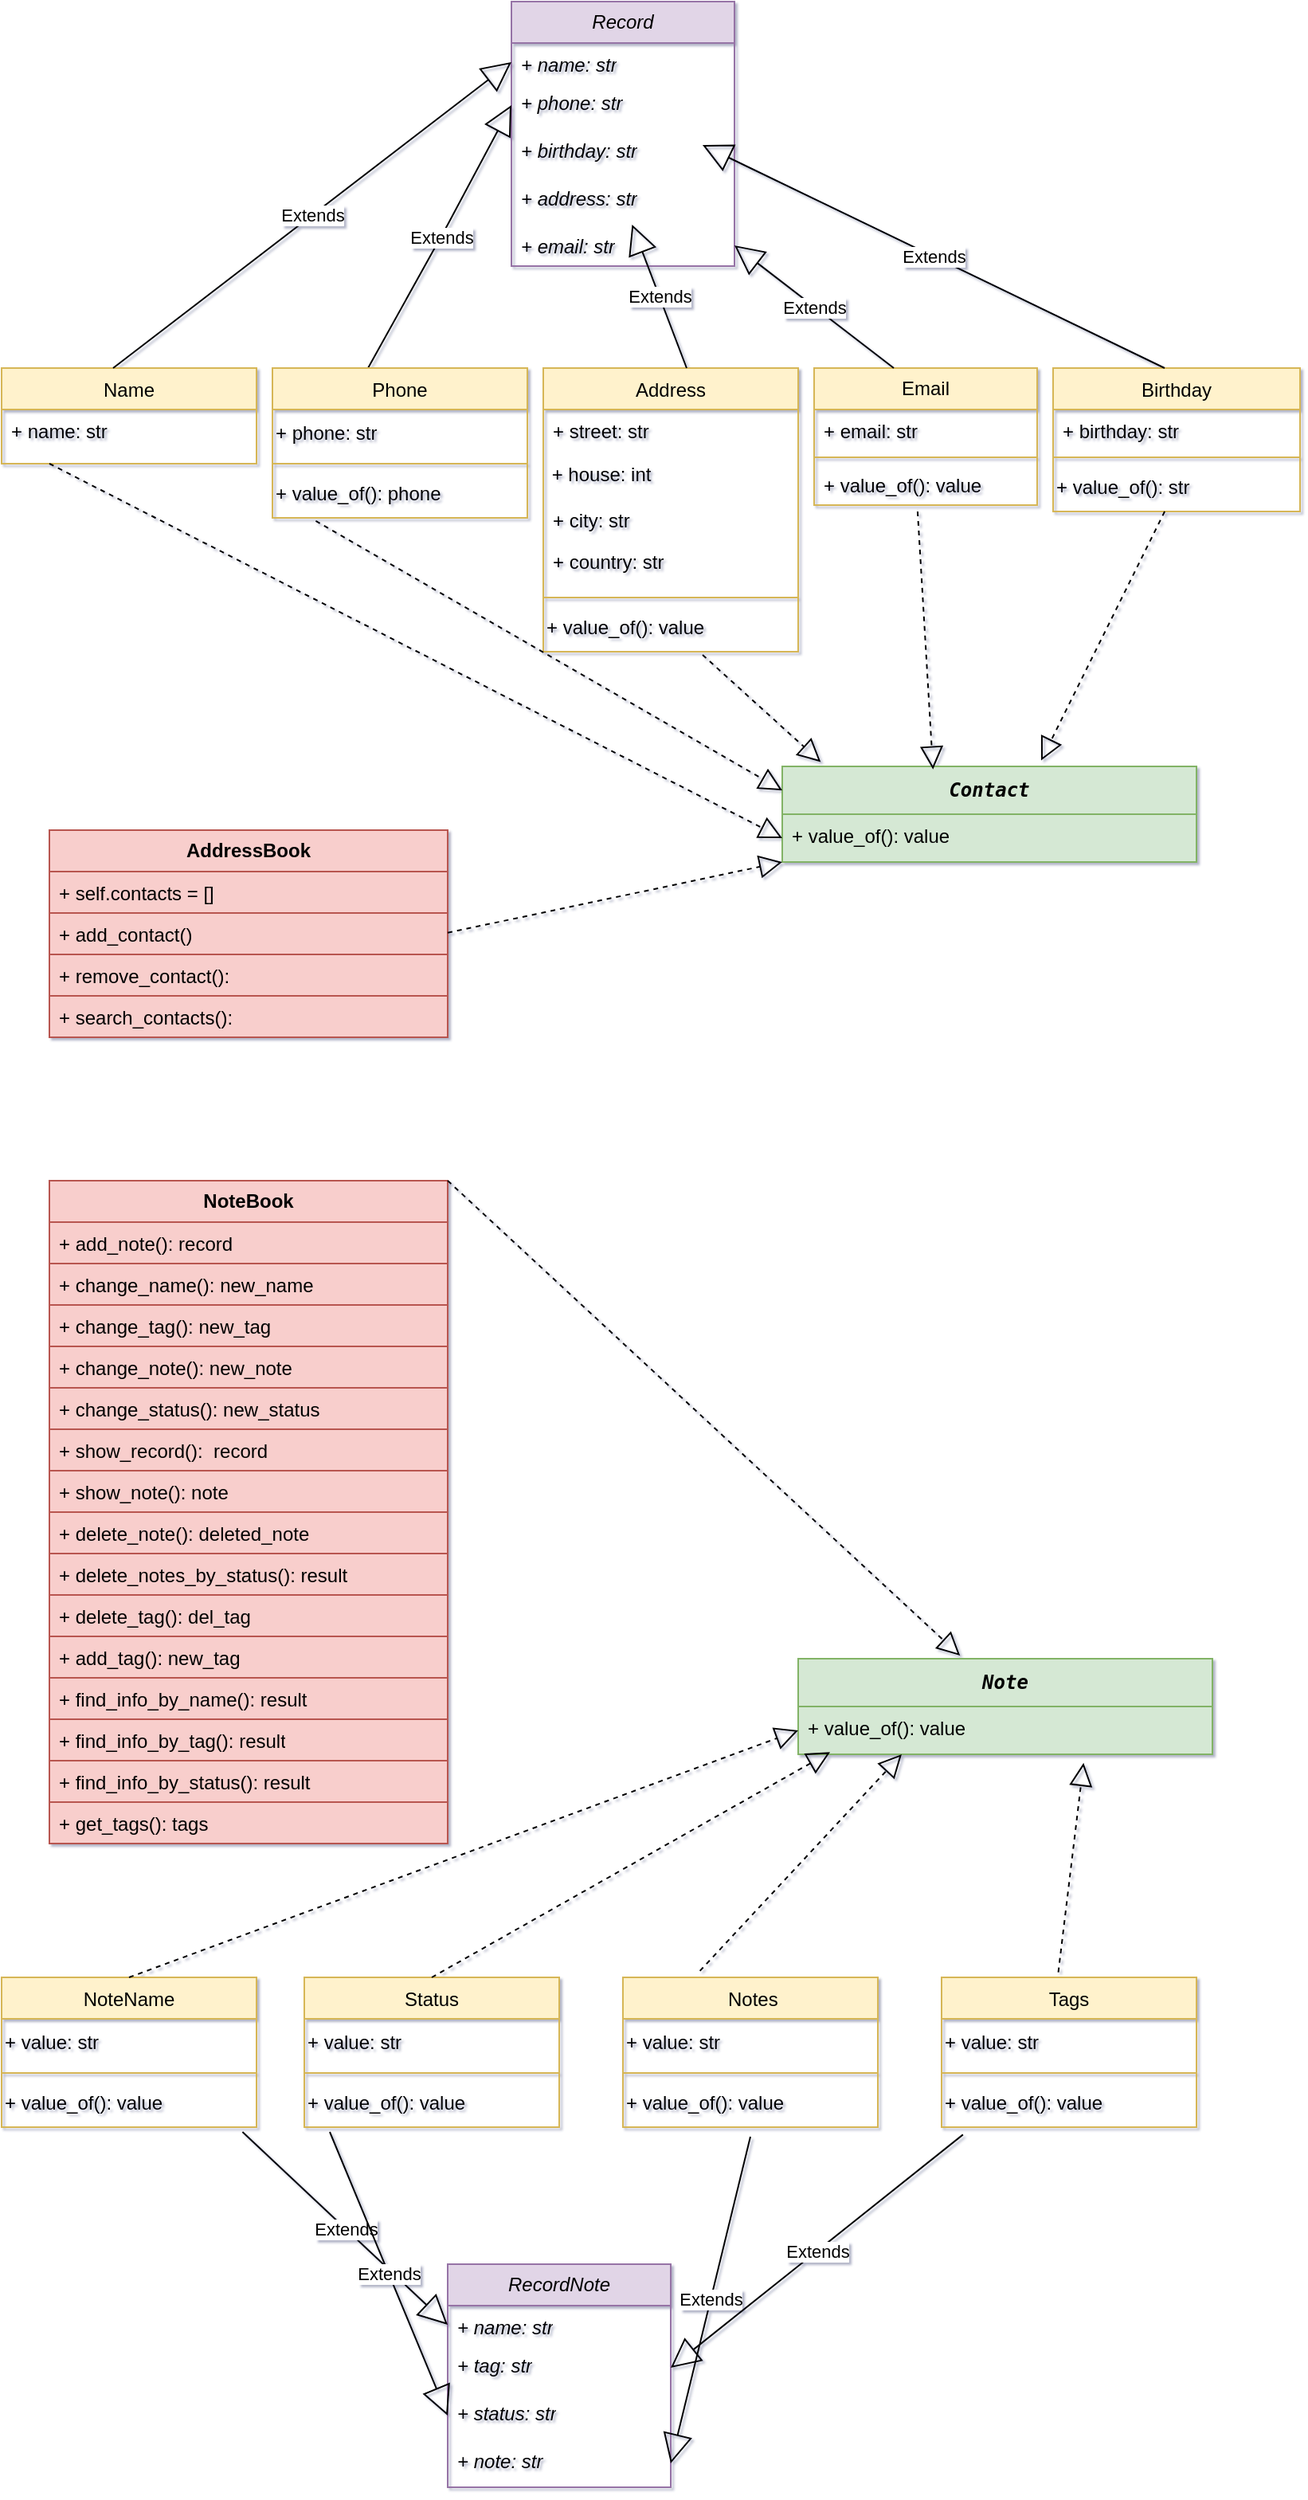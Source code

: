 <mxfile version="22.1.18" type="github">
  <diagram id="C5RBs43oDa-KdzZeNtuy" name="Page-1">
    <mxGraphModel dx="1239" dy="2991" grid="0" gridSize="10" guides="1" tooltips="1" connect="1" arrows="1" fold="1" page="1" pageScale="1" pageWidth="827" pageHeight="1169" background="none" math="0" shadow="1">
      <root>
        <mxCell id="WIyWlLk6GJQsqaUBKTNV-0" />
        <mxCell id="WIyWlLk6GJQsqaUBKTNV-1" parent="WIyWlLk6GJQsqaUBKTNV-0" />
        <mxCell id="zkfFHV4jXpPFQw0GAbJ--0" value="Birthday" style="swimlane;fontStyle=0;align=center;verticalAlign=top;childLayout=stackLayout;horizontal=1;startSize=26;horizontalStack=0;resizeParent=1;resizeLast=0;collapsible=1;marginBottom=0;rounded=0;shadow=0;strokeWidth=1;fillColor=#fff2cc;strokeColor=#d6b656;" parent="WIyWlLk6GJQsqaUBKTNV-1" vertex="1">
          <mxGeometry x="670" y="-2090" width="155" height="90" as="geometry">
            <mxRectangle x="220" y="120" width="160" height="26" as="alternateBounds" />
          </mxGeometry>
        </mxCell>
        <mxCell id="zkfFHV4jXpPFQw0GAbJ--3" value="+ birthday: str" style="text;align=left;verticalAlign=top;spacingLeft=4;spacingRight=4;overflow=hidden;rotatable=0;points=[[0,0.5],[1,0.5]];portConstraint=eastwest;rounded=0;shadow=0;html=0;" parent="zkfFHV4jXpPFQw0GAbJ--0" vertex="1">
          <mxGeometry y="26" width="155" height="26" as="geometry" />
        </mxCell>
        <mxCell id="CpmtWuIciHMuLDpIs6bE-30" value="" style="line;strokeWidth=1;fillColor=none;align=left;verticalAlign=middle;spacingTop=-1;spacingLeft=3;spacingRight=3;rotatable=0;labelPosition=right;points=[];portConstraint=eastwest;strokeColor=inherit;" vertex="1" parent="zkfFHV4jXpPFQw0GAbJ--0">
          <mxGeometry y="52" width="155" height="8" as="geometry" />
        </mxCell>
        <mxCell id="CpmtWuIciHMuLDpIs6bE-13" value="+ value_of(): str" style="text;html=1;align=left;verticalAlign=middle;resizable=0;points=[];autosize=1;strokeColor=none;fillColor=none;" vertex="1" parent="zkfFHV4jXpPFQw0GAbJ--0">
          <mxGeometry y="60" width="155" height="30" as="geometry" />
        </mxCell>
        <mxCell id="zkfFHV4jXpPFQw0GAbJ--13" value="Name" style="swimlane;fontStyle=0;align=center;verticalAlign=top;childLayout=stackLayout;horizontal=1;startSize=26;horizontalStack=0;resizeParent=1;resizeLast=0;collapsible=1;marginBottom=0;rounded=0;shadow=0;strokeWidth=1;fillColor=#fff2cc;strokeColor=#d6b656;" parent="WIyWlLk6GJQsqaUBKTNV-1" vertex="1">
          <mxGeometry x="10" y="-2090" width="160" height="60" as="geometry">
            <mxRectangle x="340" y="380" width="170" height="26" as="alternateBounds" />
          </mxGeometry>
        </mxCell>
        <mxCell id="zkfFHV4jXpPFQw0GAbJ--14" value="+ name: str" style="text;align=left;verticalAlign=top;spacingLeft=4;spacingRight=4;overflow=hidden;rotatable=0;points=[[0,0.5],[1,0.5]];portConstraint=eastwest;" parent="zkfFHV4jXpPFQw0GAbJ--13" vertex="1">
          <mxGeometry y="26" width="160" height="26" as="geometry" />
        </mxCell>
        <mxCell id="zkfFHV4jXpPFQw0GAbJ--17" value="Address" style="swimlane;fontStyle=0;align=center;verticalAlign=top;childLayout=stackLayout;horizontal=1;startSize=26;horizontalStack=0;resizeParent=1;resizeLast=0;collapsible=1;marginBottom=0;rounded=0;shadow=0;strokeWidth=1;fillColor=#fff2cc;strokeColor=#d6b656;" parent="WIyWlLk6GJQsqaUBKTNV-1" vertex="1">
          <mxGeometry x="350" y="-2090" width="160" height="178" as="geometry">
            <mxRectangle x="550" y="140" width="160" height="26" as="alternateBounds" />
          </mxGeometry>
        </mxCell>
        <mxCell id="zkfFHV4jXpPFQw0GAbJ--18" value="+ street: str" style="text;align=left;verticalAlign=top;spacingLeft=4;spacingRight=4;overflow=hidden;rotatable=0;points=[[0,0.5],[1,0.5]];portConstraint=eastwest;" parent="zkfFHV4jXpPFQw0GAbJ--17" vertex="1">
          <mxGeometry y="26" width="160" height="26" as="geometry" />
        </mxCell>
        <mxCell id="8qs8FPuH8B2NXaYSpq1h-45" value="&amp;nbsp;+ house: int" style="text;html=1;align=left;verticalAlign=middle;resizable=0;points=[];autosize=1;strokeColor=none;fillColor=none;" parent="zkfFHV4jXpPFQw0GAbJ--17" vertex="1">
          <mxGeometry y="52" width="160" height="30" as="geometry" />
        </mxCell>
        <mxCell id="zkfFHV4jXpPFQw0GAbJ--19" value="+ city: str" style="text;align=left;verticalAlign=top;spacingLeft=4;spacingRight=4;overflow=hidden;rotatable=0;points=[[0,0.5],[1,0.5]];portConstraint=eastwest;rounded=0;shadow=0;html=0;" parent="zkfFHV4jXpPFQw0GAbJ--17" vertex="1">
          <mxGeometry y="82" width="160" height="26" as="geometry" />
        </mxCell>
        <mxCell id="zkfFHV4jXpPFQw0GAbJ--22" value="+ country: str" style="text;align=left;verticalAlign=top;spacingLeft=4;spacingRight=4;overflow=hidden;rotatable=0;points=[[0,0.5],[1,0.5]];portConstraint=eastwest;rounded=0;shadow=0;html=0;" parent="zkfFHV4jXpPFQw0GAbJ--17" vertex="1">
          <mxGeometry y="108" width="160" height="32" as="geometry" />
        </mxCell>
        <mxCell id="CpmtWuIciHMuLDpIs6bE-28" value="" style="line;strokeWidth=1;fillColor=none;align=left;verticalAlign=middle;spacingTop=-1;spacingLeft=3;spacingRight=3;rotatable=0;labelPosition=right;points=[];portConstraint=eastwest;strokeColor=inherit;" vertex="1" parent="zkfFHV4jXpPFQw0GAbJ--17">
          <mxGeometry y="140" width="160" height="8" as="geometry" />
        </mxCell>
        <mxCell id="8qs8FPuH8B2NXaYSpq1h-52" value="+ value_of(): value" style="text;html=1;align=left;verticalAlign=middle;resizable=0;points=[];autosize=1;strokeColor=none;fillColor=none;" parent="zkfFHV4jXpPFQw0GAbJ--17" vertex="1">
          <mxGeometry y="148" width="160" height="30" as="geometry" />
        </mxCell>
        <mxCell id="8qs8FPuH8B2NXaYSpq1h-1" value="&lt;i&gt;Record&lt;/i&gt;" style="swimlane;fontStyle=0;childLayout=stackLayout;horizontal=1;startSize=26;fillColor=#e1d5e7;horizontalStack=0;resizeParent=1;resizeParentMax=0;resizeLast=0;collapsible=1;marginBottom=0;whiteSpace=wrap;html=1;strokeColor=#9673a6;" parent="WIyWlLk6GJQsqaUBKTNV-1" vertex="1">
          <mxGeometry x="330" y="-2320" width="140" height="166" as="geometry" />
        </mxCell>
        <mxCell id="8qs8FPuH8B2NXaYSpq1h-2" value="&lt;i&gt;+ name: str&lt;br&gt;&lt;/i&gt;" style="text;strokeColor=none;fillColor=none;align=left;verticalAlign=top;spacingLeft=4;spacingRight=4;overflow=hidden;rotatable=0;points=[[0,0.5],[1,0.5]];portConstraint=eastwest;whiteSpace=wrap;html=1;" parent="8qs8FPuH8B2NXaYSpq1h-1" vertex="1">
          <mxGeometry y="26" width="140" height="24" as="geometry" />
        </mxCell>
        <mxCell id="CpmtWuIciHMuLDpIs6bE-2" value="&lt;i&gt;+ phone: str&lt;/i&gt;" style="text;strokeColor=none;fillColor=none;align=left;verticalAlign=top;spacingLeft=4;spacingRight=4;overflow=hidden;rotatable=0;points=[[0,0.5],[1,0.5]];portConstraint=eastwest;whiteSpace=wrap;html=1;" vertex="1" parent="8qs8FPuH8B2NXaYSpq1h-1">
          <mxGeometry y="50" width="140" height="30" as="geometry" />
        </mxCell>
        <mxCell id="CpmtWuIciHMuLDpIs6bE-4" value="&lt;i&gt;+ birthday: str&lt;/i&gt;" style="text;strokeColor=none;fillColor=none;align=left;verticalAlign=top;spacingLeft=4;spacingRight=4;overflow=hidden;rotatable=0;points=[[0,0.5],[1,0.5]];portConstraint=eastwest;whiteSpace=wrap;html=1;" vertex="1" parent="8qs8FPuH8B2NXaYSpq1h-1">
          <mxGeometry y="80" width="140" height="30" as="geometry" />
        </mxCell>
        <mxCell id="CpmtWuIciHMuLDpIs6bE-7" value="&lt;i&gt;+ address: str&lt;/i&gt;" style="text;strokeColor=none;fillColor=none;align=left;verticalAlign=top;spacingLeft=4;spacingRight=4;overflow=hidden;rotatable=0;points=[[0,0.5],[1,0.5]];portConstraint=eastwest;whiteSpace=wrap;html=1;" vertex="1" parent="8qs8FPuH8B2NXaYSpq1h-1">
          <mxGeometry y="110" width="140" height="30" as="geometry" />
        </mxCell>
        <mxCell id="CpmtWuIciHMuLDpIs6bE-6" value="&lt;i&gt;+ email: str&lt;/i&gt;" style="text;strokeColor=none;fillColor=none;align=left;verticalAlign=top;spacingLeft=4;spacingRight=4;overflow=hidden;rotatable=0;points=[[0,0.5],[1,0.5]];portConstraint=eastwest;whiteSpace=wrap;html=1;" vertex="1" parent="8qs8FPuH8B2NXaYSpq1h-1">
          <mxGeometry y="140" width="140" height="26" as="geometry" />
        </mxCell>
        <mxCell id="CpmtWuIciHMuLDpIs6bE-10" value="Extends" style="endArrow=block;endSize=16;endFill=0;html=1;rounded=0;entryX=0;entryY=0.5;entryDx=0;entryDy=0;" edge="1" parent="8qs8FPuH8B2NXaYSpq1h-1" target="CpmtWuIciHMuLDpIs6bE-2">
          <mxGeometry width="160" relative="1" as="geometry">
            <mxPoint x="-90" y="230" as="sourcePoint" />
            <mxPoint x="90" y="130" as="targetPoint" />
            <Array as="points">
              <mxPoint x="-40" y="140" />
            </Array>
          </mxGeometry>
        </mxCell>
        <mxCell id="8qs8FPuH8B2NXaYSpq1h-10" value="Phone" style="swimlane;fontStyle=0;align=center;verticalAlign=top;childLayout=stackLayout;horizontal=1;startSize=26;horizontalStack=0;resizeParent=1;resizeLast=0;collapsible=1;marginBottom=0;rounded=0;shadow=0;strokeWidth=1;fillColor=#fff2cc;strokeColor=#d6b656;" parent="WIyWlLk6GJQsqaUBKTNV-1" vertex="1">
          <mxGeometry x="180" y="-2090" width="160" height="94" as="geometry">
            <mxRectangle x="200" y="40" width="170" height="26" as="alternateBounds" />
          </mxGeometry>
        </mxCell>
        <mxCell id="8qs8FPuH8B2NXaYSpq1h-43" value="+ phone: str" style="text;html=1;align=left;verticalAlign=middle;resizable=0;points=[];autosize=1;strokeColor=none;fillColor=none;" parent="8qs8FPuH8B2NXaYSpq1h-10" vertex="1">
          <mxGeometry y="26" width="160" height="30" as="geometry" />
        </mxCell>
        <mxCell id="CpmtWuIciHMuLDpIs6bE-27" value="" style="line;strokeWidth=1;fillColor=none;align=left;verticalAlign=middle;spacingTop=-1;spacingLeft=3;spacingRight=3;rotatable=0;labelPosition=right;points=[];portConstraint=eastwest;strokeColor=inherit;" vertex="1" parent="8qs8FPuH8B2NXaYSpq1h-10">
          <mxGeometry y="56" width="160" height="8" as="geometry" />
        </mxCell>
        <mxCell id="8qs8FPuH8B2NXaYSpq1h-44" value="+ value_of(): phone" style="text;html=1;align=left;verticalAlign=middle;resizable=0;points=[];autosize=1;strokeColor=none;fillColor=none;" parent="8qs8FPuH8B2NXaYSpq1h-10" vertex="1">
          <mxGeometry y="64" width="160" height="30" as="geometry" />
        </mxCell>
        <mxCell id="8qs8FPuH8B2NXaYSpq1h-38" value="Email" style="swimlane;fontStyle=0;childLayout=stackLayout;horizontal=1;startSize=26;fillColor=#fff2cc;horizontalStack=0;resizeParent=1;resizeParentMax=0;resizeLast=0;collapsible=1;marginBottom=0;whiteSpace=wrap;html=1;strokeColor=#d6b656;" parent="WIyWlLk6GJQsqaUBKTNV-1" vertex="1">
          <mxGeometry x="520" y="-2090" width="140" height="86" as="geometry" />
        </mxCell>
        <mxCell id="8qs8FPuH8B2NXaYSpq1h-39" value="+ email: str" style="text;strokeColor=none;fillColor=none;align=left;verticalAlign=top;spacingLeft=4;spacingRight=4;overflow=hidden;rotatable=0;points=[[0,0.5],[1,0.5]];portConstraint=eastwest;whiteSpace=wrap;html=1;" parent="8qs8FPuH8B2NXaYSpq1h-38" vertex="1">
          <mxGeometry y="26" width="140" height="26" as="geometry" />
        </mxCell>
        <mxCell id="CpmtWuIciHMuLDpIs6bE-29" value="" style="line;strokeWidth=1;fillColor=none;align=left;verticalAlign=middle;spacingTop=-1;spacingLeft=3;spacingRight=3;rotatable=0;labelPosition=right;points=[];portConstraint=eastwest;strokeColor=inherit;" vertex="1" parent="8qs8FPuH8B2NXaYSpq1h-38">
          <mxGeometry y="52" width="140" height="8" as="geometry" />
        </mxCell>
        <mxCell id="8qs8FPuH8B2NXaYSpq1h-40" value="+ value_of(): value" style="text;strokeColor=none;fillColor=none;align=left;verticalAlign=top;spacingLeft=4;spacingRight=4;overflow=hidden;rotatable=0;points=[[0,0.5],[1,0.5]];portConstraint=eastwest;whiteSpace=wrap;html=1;" parent="8qs8FPuH8B2NXaYSpq1h-38" vertex="1">
          <mxGeometry y="60" width="140" height="26" as="geometry" />
        </mxCell>
        <mxCell id="CpmtWuIciHMuLDpIs6bE-9" value="Extends" style="endArrow=block;endSize=16;endFill=0;html=1;rounded=0;entryX=0;entryY=0.5;entryDx=0;entryDy=0;" edge="1" parent="WIyWlLk6GJQsqaUBKTNV-1" target="8qs8FPuH8B2NXaYSpq1h-2">
          <mxGeometry width="160" relative="1" as="geometry">
            <mxPoint x="80" y="-2090" as="sourcePoint" />
            <mxPoint x="190" y="-2190" as="targetPoint" />
          </mxGeometry>
        </mxCell>
        <mxCell id="CpmtWuIciHMuLDpIs6bE-11" value="Extends" style="endArrow=block;endSize=16;endFill=0;html=1;rounded=0;" edge="1" parent="WIyWlLk6GJQsqaUBKTNV-1" target="CpmtWuIciHMuLDpIs6bE-7">
          <mxGeometry width="160" relative="1" as="geometry">
            <mxPoint x="440" y="-2090" as="sourcePoint" />
            <mxPoint x="470" y="-2180" as="targetPoint" />
          </mxGeometry>
        </mxCell>
        <mxCell id="CpmtWuIciHMuLDpIs6bE-12" value="Extends" style="endArrow=block;endSize=16;endFill=0;html=1;rounded=0;entryX=1;entryY=0.5;entryDx=0;entryDy=0;" edge="1" parent="WIyWlLk6GJQsqaUBKTNV-1" target="CpmtWuIciHMuLDpIs6bE-6">
          <mxGeometry width="160" relative="1" as="geometry">
            <mxPoint x="570" y="-2090" as="sourcePoint" />
            <mxPoint x="530" y="-2140" as="targetPoint" />
          </mxGeometry>
        </mxCell>
        <mxCell id="CpmtWuIciHMuLDpIs6bE-15" value="Extends" style="endArrow=block;endSize=16;endFill=0;html=1;rounded=0;entryX=0.857;entryY=0.333;entryDx=0;entryDy=0;entryPerimeter=0;" edge="1" parent="WIyWlLk6GJQsqaUBKTNV-1" target="CpmtWuIciHMuLDpIs6bE-4">
          <mxGeometry width="160" relative="1" as="geometry">
            <mxPoint x="740" y="-2090" as="sourcePoint" />
            <mxPoint x="680" y="-2155" as="targetPoint" />
          </mxGeometry>
        </mxCell>
        <mxCell id="CpmtWuIciHMuLDpIs6bE-16" value="&lt;div style=&quot;&quot;&gt;&lt;font face=&quot;JetBrains Mono, monospace&quot;&gt;&lt;b&gt;&lt;i&gt;Contact&lt;/i&gt;&lt;/b&gt;&lt;/font&gt;&lt;br&gt;&lt;/div&gt;" style="swimlane;fontStyle=0;childLayout=stackLayout;horizontal=1;startSize=30;fillColor=#d5e8d4;horizontalStack=0;resizeParent=1;resizeParentMax=0;resizeLast=0;collapsible=1;marginBottom=0;whiteSpace=wrap;html=1;strokeColor=#82b366;" vertex="1" parent="WIyWlLk6GJQsqaUBKTNV-1">
          <mxGeometry x="500" y="-1840" width="260" height="60" as="geometry" />
        </mxCell>
        <mxCell id="CpmtWuIciHMuLDpIs6bE-17" value="+ value_of(): value" style="text;strokeColor=#82b366;fillColor=#d5e8d4;align=left;verticalAlign=top;spacingLeft=4;spacingRight=4;overflow=hidden;rotatable=0;points=[[0,0.5],[1,0.5]];portConstraint=eastwest;whiteSpace=wrap;html=1;" vertex="1" parent="CpmtWuIciHMuLDpIs6bE-16">
          <mxGeometry y="30" width="260" height="30" as="geometry" />
        </mxCell>
        <mxCell id="CpmtWuIciHMuLDpIs6bE-20" value="" style="endArrow=block;dashed=1;endFill=0;endSize=12;html=1;rounded=0;entryX=0;entryY=0.75;entryDx=0;entryDy=0;" edge="1" parent="WIyWlLk6GJQsqaUBKTNV-1" target="CpmtWuIciHMuLDpIs6bE-16">
          <mxGeometry width="160" relative="1" as="geometry">
            <mxPoint x="40" y="-2030" as="sourcePoint" />
            <mxPoint x="220" y="-1950" as="targetPoint" />
          </mxGeometry>
        </mxCell>
        <mxCell id="CpmtWuIciHMuLDpIs6bE-21" value="" style="endArrow=block;dashed=1;endFill=0;endSize=12;html=1;rounded=0;entryX=0;entryY=0.25;entryDx=0;entryDy=0;exitX=0.17;exitY=1.064;exitDx=0;exitDy=0;exitPerimeter=0;" edge="1" parent="WIyWlLk6GJQsqaUBKTNV-1" source="8qs8FPuH8B2NXaYSpq1h-44" target="CpmtWuIciHMuLDpIs6bE-16">
          <mxGeometry width="160" relative="1" as="geometry">
            <mxPoint x="200.0" y="-1985.6" as="sourcePoint" />
            <mxPoint x="474.24" y="-1825" as="targetPoint" />
          </mxGeometry>
        </mxCell>
        <mxCell id="CpmtWuIciHMuLDpIs6bE-23" value="" style="endArrow=block;dashed=1;endFill=0;endSize=12;html=1;rounded=0;entryX=0.093;entryY=-0.046;entryDx=0;entryDy=0;entryPerimeter=0;" edge="1" parent="WIyWlLk6GJQsqaUBKTNV-1" target="CpmtWuIciHMuLDpIs6bE-16">
          <mxGeometry width="160" relative="1" as="geometry">
            <mxPoint x="450" y="-1910" as="sourcePoint" />
            <mxPoint x="510" y="-1830" as="targetPoint" />
          </mxGeometry>
        </mxCell>
        <mxCell id="CpmtWuIciHMuLDpIs6bE-24" value="" style="endArrow=block;dashed=1;endFill=0;endSize=12;html=1;rounded=0;entryX=0.364;entryY=0.031;entryDx=0;entryDy=0;entryPerimeter=0;exitX=0.464;exitY=1.154;exitDx=0;exitDy=0;exitPerimeter=0;" edge="1" parent="WIyWlLk6GJQsqaUBKTNV-1" source="8qs8FPuH8B2NXaYSpq1h-40" target="CpmtWuIciHMuLDpIs6bE-16">
          <mxGeometry width="160" relative="1" as="geometry">
            <mxPoint x="590" y="-1930" as="sourcePoint" />
            <mxPoint x="750" y="-1930" as="targetPoint" />
          </mxGeometry>
        </mxCell>
        <mxCell id="CpmtWuIciHMuLDpIs6bE-26" value="" style="endArrow=block;dashed=1;endFill=0;endSize=12;html=1;rounded=0;entryX=0.625;entryY=-0.062;entryDx=0;entryDy=0;entryPerimeter=0;" edge="1" parent="WIyWlLk6GJQsqaUBKTNV-1" source="CpmtWuIciHMuLDpIs6bE-13" target="CpmtWuIciHMuLDpIs6bE-16">
          <mxGeometry width="160" relative="1" as="geometry">
            <mxPoint x="730" y="-2008" as="sourcePoint" />
            <mxPoint x="710" y="-1968" as="targetPoint" />
          </mxGeometry>
        </mxCell>
        <mxCell id="CpmtWuIciHMuLDpIs6bE-32" value="&lt;b&gt;AddressBook&lt;/b&gt;" style="swimlane;fontStyle=0;childLayout=stackLayout;horizontal=1;startSize=26;fillColor=#f8cecc;horizontalStack=0;resizeParent=1;resizeParentMax=0;resizeLast=0;collapsible=1;marginBottom=0;whiteSpace=wrap;html=1;strokeColor=#b85450;" vertex="1" parent="WIyWlLk6GJQsqaUBKTNV-1">
          <mxGeometry x="40" y="-1800" width="250" height="130" as="geometry" />
        </mxCell>
        <mxCell id="CpmtWuIciHMuLDpIs6bE-33" value="+&amp;nbsp;self.contacts = []" style="text;strokeColor=#b85450;fillColor=#f8cecc;align=left;verticalAlign=top;spacingLeft=4;spacingRight=4;overflow=hidden;rotatable=0;points=[[0,0.5],[1,0.5]];portConstraint=eastwest;whiteSpace=wrap;html=1;" vertex="1" parent="CpmtWuIciHMuLDpIs6bE-32">
          <mxGeometry y="26" width="250" height="26" as="geometry" />
        </mxCell>
        <mxCell id="CpmtWuIciHMuLDpIs6bE-34" value="+&amp;nbsp;add_contact()" style="text;strokeColor=#b85450;fillColor=#f8cecc;align=left;verticalAlign=top;spacingLeft=4;spacingRight=4;overflow=hidden;rotatable=0;points=[[0,0.5],[1,0.5]];portConstraint=eastwest;whiteSpace=wrap;html=1;" vertex="1" parent="CpmtWuIciHMuLDpIs6bE-32">
          <mxGeometry y="52" width="250" height="26" as="geometry" />
        </mxCell>
        <mxCell id="CpmtWuIciHMuLDpIs6bE-35" value="+ remove_contact():" style="text;strokeColor=#b85450;fillColor=#f8cecc;align=left;verticalAlign=top;spacingLeft=4;spacingRight=4;overflow=hidden;rotatable=0;points=[[0,0.5],[1,0.5]];portConstraint=eastwest;whiteSpace=wrap;html=1;" vertex="1" parent="CpmtWuIciHMuLDpIs6bE-32">
          <mxGeometry y="78" width="250" height="26" as="geometry" />
        </mxCell>
        <mxCell id="CpmtWuIciHMuLDpIs6bE-37" value="+&amp;nbsp;search_contacts():&amp;nbsp;" style="text;strokeColor=#b85450;fillColor=#f8cecc;align=left;verticalAlign=top;spacingLeft=4;spacingRight=4;overflow=hidden;rotatable=0;points=[[0,0.5],[1,0.5]];portConstraint=eastwest;whiteSpace=wrap;html=1;" vertex="1" parent="CpmtWuIciHMuLDpIs6bE-32">
          <mxGeometry y="104" width="250" height="26" as="geometry" />
        </mxCell>
        <mxCell id="CpmtWuIciHMuLDpIs6bE-38" value="" style="endArrow=block;dashed=1;endFill=0;endSize=12;html=1;rounded=0;entryX=0;entryY=1;entryDx=0;entryDy=0;" edge="1" parent="WIyWlLk6GJQsqaUBKTNV-1" target="CpmtWuIciHMuLDpIs6bE-16">
          <mxGeometry width="160" relative="1" as="geometry">
            <mxPoint x="290" y="-1735.62" as="sourcePoint" />
            <mxPoint x="450" y="-1735.62" as="targetPoint" />
          </mxGeometry>
        </mxCell>
        <mxCell id="CpmtWuIciHMuLDpIs6bE-39" value="&lt;div style=&quot;&quot;&gt;&lt;font face=&quot;JetBrains Mono, monospace&quot;&gt;&lt;b&gt;&lt;i&gt;Note&lt;/i&gt;&lt;/b&gt;&lt;/font&gt;&lt;br&gt;&lt;/div&gt;" style="swimlane;fontStyle=0;childLayout=stackLayout;horizontal=1;startSize=30;fillColor=#d5e8d4;horizontalStack=0;resizeParent=1;resizeParentMax=0;resizeLast=0;collapsible=1;marginBottom=0;whiteSpace=wrap;html=1;strokeColor=#82b366;" vertex="1" parent="WIyWlLk6GJQsqaUBKTNV-1">
          <mxGeometry x="510" y="-1280" width="260" height="60" as="geometry" />
        </mxCell>
        <mxCell id="CpmtWuIciHMuLDpIs6bE-40" value="+ value_of(): value" style="text;strokeColor=#82b366;fillColor=#d5e8d4;align=left;verticalAlign=top;spacingLeft=4;spacingRight=4;overflow=hidden;rotatable=0;points=[[0,0.5],[1,0.5]];portConstraint=eastwest;whiteSpace=wrap;html=1;" vertex="1" parent="CpmtWuIciHMuLDpIs6bE-39">
          <mxGeometry y="30" width="260" height="30" as="geometry" />
        </mxCell>
        <mxCell id="CpmtWuIciHMuLDpIs6bE-41" value="&lt;b&gt;NoteBook&lt;/b&gt;" style="swimlane;fontStyle=0;childLayout=stackLayout;horizontal=1;startSize=26;fillColor=#f8cecc;horizontalStack=0;resizeParent=1;resizeParentMax=0;resizeLast=0;collapsible=1;marginBottom=0;whiteSpace=wrap;html=1;strokeColor=#b85450;" vertex="1" parent="WIyWlLk6GJQsqaUBKTNV-1">
          <mxGeometry x="40" y="-1580" width="250" height="416" as="geometry" />
        </mxCell>
        <mxCell id="CpmtWuIciHMuLDpIs6bE-42" value="+ add_note(): record" style="text;strokeColor=#b85450;fillColor=#f8cecc;align=left;verticalAlign=top;spacingLeft=4;spacingRight=4;overflow=hidden;rotatable=0;points=[[0,0.5],[1,0.5]];portConstraint=eastwest;whiteSpace=wrap;html=1;" vertex="1" parent="CpmtWuIciHMuLDpIs6bE-41">
          <mxGeometry y="26" width="250" height="26" as="geometry" />
        </mxCell>
        <mxCell id="CpmtWuIciHMuLDpIs6bE-43" value="+ change_name(): new_name" style="text;strokeColor=#b85450;fillColor=#f8cecc;align=left;verticalAlign=top;spacingLeft=4;spacingRight=4;overflow=hidden;rotatable=0;points=[[0,0.5],[1,0.5]];portConstraint=eastwest;whiteSpace=wrap;html=1;" vertex="1" parent="CpmtWuIciHMuLDpIs6bE-41">
          <mxGeometry y="52" width="250" height="26" as="geometry" />
        </mxCell>
        <mxCell id="CpmtWuIciHMuLDpIs6bE-44" value="+ change_tag(): new_tag" style="text;strokeColor=#b85450;fillColor=#f8cecc;align=left;verticalAlign=top;spacingLeft=4;spacingRight=4;overflow=hidden;rotatable=0;points=[[0,0.5],[1,0.5]];portConstraint=eastwest;whiteSpace=wrap;html=1;" vertex="1" parent="CpmtWuIciHMuLDpIs6bE-41">
          <mxGeometry y="78" width="250" height="26" as="geometry" />
        </mxCell>
        <mxCell id="CpmtWuIciHMuLDpIs6bE-45" value="+ change_note(): new_note" style="text;strokeColor=#b85450;fillColor=#f8cecc;align=left;verticalAlign=top;spacingLeft=4;spacingRight=4;overflow=hidden;rotatable=0;points=[[0,0.5],[1,0.5]];portConstraint=eastwest;whiteSpace=wrap;html=1;" vertex="1" parent="CpmtWuIciHMuLDpIs6bE-41">
          <mxGeometry y="104" width="250" height="26" as="geometry" />
        </mxCell>
        <mxCell id="CpmtWuIciHMuLDpIs6bE-46" value="+ change_status(): new_status" style="text;strokeColor=#b85450;fillColor=#f8cecc;align=left;verticalAlign=top;spacingLeft=4;spacingRight=4;overflow=hidden;rotatable=0;points=[[0,0.5],[1,0.5]];portConstraint=eastwest;whiteSpace=wrap;html=1;" vertex="1" parent="CpmtWuIciHMuLDpIs6bE-41">
          <mxGeometry y="130" width="250" height="26" as="geometry" />
        </mxCell>
        <mxCell id="CpmtWuIciHMuLDpIs6bE-47" value="+ show_record():&amp;nbsp; record" style="text;strokeColor=#b85450;fillColor=#f8cecc;align=left;verticalAlign=top;spacingLeft=4;spacingRight=4;overflow=hidden;rotatable=0;points=[[0,0.5],[1,0.5]];portConstraint=eastwest;whiteSpace=wrap;html=1;" vertex="1" parent="CpmtWuIciHMuLDpIs6bE-41">
          <mxGeometry y="156" width="250" height="26" as="geometry" />
        </mxCell>
        <mxCell id="CpmtWuIciHMuLDpIs6bE-57" value="+ show_note(): note" style="text;strokeColor=#b85450;fillColor=#f8cecc;align=left;verticalAlign=top;spacingLeft=4;spacingRight=4;overflow=hidden;rotatable=0;points=[[0,0.5],[1,0.5]];portConstraint=eastwest;whiteSpace=wrap;html=1;" vertex="1" parent="CpmtWuIciHMuLDpIs6bE-41">
          <mxGeometry y="182" width="250" height="26" as="geometry" />
        </mxCell>
        <mxCell id="CpmtWuIciHMuLDpIs6bE-54" value="+ delete_note():&amp;nbsp;deleted_note&amp;nbsp;" style="text;strokeColor=#b85450;fillColor=#f8cecc;align=left;verticalAlign=top;spacingLeft=4;spacingRight=4;overflow=hidden;rotatable=0;points=[[0,0.5],[1,0.5]];portConstraint=eastwest;whiteSpace=wrap;html=1;" vertex="1" parent="CpmtWuIciHMuLDpIs6bE-41">
          <mxGeometry y="208" width="250" height="26" as="geometry" />
        </mxCell>
        <mxCell id="CpmtWuIciHMuLDpIs6bE-53" value="+ delete_notes_by_status(): result" style="text;strokeColor=#b85450;fillColor=#f8cecc;align=left;verticalAlign=top;spacingLeft=4;spacingRight=4;overflow=hidden;rotatable=0;points=[[0,0.5],[1,0.5]];portConstraint=eastwest;whiteSpace=wrap;html=1;" vertex="1" parent="CpmtWuIciHMuLDpIs6bE-41">
          <mxGeometry y="234" width="250" height="26" as="geometry" />
        </mxCell>
        <mxCell id="CpmtWuIciHMuLDpIs6bE-51" value="+ delete_tag():&amp;nbsp;del_tag" style="text;strokeColor=#b85450;fillColor=#f8cecc;align=left;verticalAlign=top;spacingLeft=4;spacingRight=4;overflow=hidden;rotatable=0;points=[[0,0.5],[1,0.5]];portConstraint=eastwest;whiteSpace=wrap;html=1;" vertex="1" parent="CpmtWuIciHMuLDpIs6bE-41">
          <mxGeometry y="260" width="250" height="26" as="geometry" />
        </mxCell>
        <mxCell id="CpmtWuIciHMuLDpIs6bE-50" value="+ add_tag():&amp;nbsp;new_tag&amp;nbsp;" style="text;strokeColor=#b85450;fillColor=#f8cecc;align=left;verticalAlign=top;spacingLeft=4;spacingRight=4;overflow=hidden;rotatable=0;points=[[0,0.5],[1,0.5]];portConstraint=eastwest;whiteSpace=wrap;html=1;" vertex="1" parent="CpmtWuIciHMuLDpIs6bE-41">
          <mxGeometry y="286" width="250" height="26" as="geometry" />
        </mxCell>
        <mxCell id="CpmtWuIciHMuLDpIs6bE-52" value="+ find_info_by_name():&amp;nbsp;result" style="text;strokeColor=#b85450;fillColor=#f8cecc;align=left;verticalAlign=top;spacingLeft=4;spacingRight=4;overflow=hidden;rotatable=0;points=[[0,0.5],[1,0.5]];portConstraint=eastwest;whiteSpace=wrap;html=1;" vertex="1" parent="CpmtWuIciHMuLDpIs6bE-41">
          <mxGeometry y="312" width="250" height="26" as="geometry" />
        </mxCell>
        <mxCell id="CpmtWuIciHMuLDpIs6bE-49" value="+ find_info_by_tag(): result" style="text;strokeColor=#b85450;fillColor=#f8cecc;align=left;verticalAlign=top;spacingLeft=4;spacingRight=4;overflow=hidden;rotatable=0;points=[[0,0.5],[1,0.5]];portConstraint=eastwest;whiteSpace=wrap;html=1;" vertex="1" parent="CpmtWuIciHMuLDpIs6bE-41">
          <mxGeometry y="338" width="250" height="26" as="geometry" />
        </mxCell>
        <mxCell id="CpmtWuIciHMuLDpIs6bE-55" value="+ find_info_by_status(): result" style="text;strokeColor=#b85450;fillColor=#f8cecc;align=left;verticalAlign=top;spacingLeft=4;spacingRight=4;overflow=hidden;rotatable=0;points=[[0,0.5],[1,0.5]];portConstraint=eastwest;whiteSpace=wrap;html=1;" vertex="1" parent="CpmtWuIciHMuLDpIs6bE-41">
          <mxGeometry y="364" width="250" height="26" as="geometry" />
        </mxCell>
        <mxCell id="CpmtWuIciHMuLDpIs6bE-56" value="+ get_tags(): tags" style="text;strokeColor=#b85450;fillColor=#f8cecc;align=left;verticalAlign=top;spacingLeft=4;spacingRight=4;overflow=hidden;rotatable=0;points=[[0,0.5],[1,0.5]];portConstraint=eastwest;whiteSpace=wrap;html=1;" vertex="1" parent="CpmtWuIciHMuLDpIs6bE-41">
          <mxGeometry y="390" width="250" height="26" as="geometry" />
        </mxCell>
        <mxCell id="CpmtWuIciHMuLDpIs6bE-58" value="&lt;i&gt;RecordNote&lt;/i&gt;" style="swimlane;fontStyle=0;childLayout=stackLayout;horizontal=1;startSize=26;fillColor=#e1d5e7;horizontalStack=0;resizeParent=1;resizeParentMax=0;resizeLast=0;collapsible=1;marginBottom=0;whiteSpace=wrap;html=1;strokeColor=#9673a6;" vertex="1" parent="WIyWlLk6GJQsqaUBKTNV-1">
          <mxGeometry x="290" y="-900" width="140" height="140" as="geometry" />
        </mxCell>
        <mxCell id="CpmtWuIciHMuLDpIs6bE-59" value="&lt;i&gt;+ name: str&lt;br&gt;&lt;/i&gt;" style="text;strokeColor=none;fillColor=none;align=left;verticalAlign=top;spacingLeft=4;spacingRight=4;overflow=hidden;rotatable=0;points=[[0,0.5],[1,0.5]];portConstraint=eastwest;whiteSpace=wrap;html=1;" vertex="1" parent="CpmtWuIciHMuLDpIs6bE-58">
          <mxGeometry y="26" width="140" height="24" as="geometry" />
        </mxCell>
        <mxCell id="CpmtWuIciHMuLDpIs6bE-60" value="&lt;i&gt;+ tag: str&lt;/i&gt;" style="text;strokeColor=none;fillColor=none;align=left;verticalAlign=top;spacingLeft=4;spacingRight=4;overflow=hidden;rotatable=0;points=[[0,0.5],[1,0.5]];portConstraint=eastwest;whiteSpace=wrap;html=1;" vertex="1" parent="CpmtWuIciHMuLDpIs6bE-58">
          <mxGeometry y="50" width="140" height="30" as="geometry" />
        </mxCell>
        <mxCell id="CpmtWuIciHMuLDpIs6bE-61" value="&lt;i&gt;+ status: str&lt;/i&gt;" style="text;strokeColor=none;fillColor=none;align=left;verticalAlign=top;spacingLeft=4;spacingRight=4;overflow=hidden;rotatable=0;points=[[0,0.5],[1,0.5]];portConstraint=eastwest;whiteSpace=wrap;html=1;" vertex="1" parent="CpmtWuIciHMuLDpIs6bE-58">
          <mxGeometry y="80" width="140" height="30" as="geometry" />
        </mxCell>
        <mxCell id="CpmtWuIciHMuLDpIs6bE-62" value="&lt;i&gt;+ note: str&lt;/i&gt;" style="text;strokeColor=none;fillColor=none;align=left;verticalAlign=top;spacingLeft=4;spacingRight=4;overflow=hidden;rotatable=0;points=[[0,0.5],[1,0.5]];portConstraint=eastwest;whiteSpace=wrap;html=1;" vertex="1" parent="CpmtWuIciHMuLDpIs6bE-58">
          <mxGeometry y="110" width="140" height="30" as="geometry" />
        </mxCell>
        <mxCell id="CpmtWuIciHMuLDpIs6bE-65" value="NoteName" style="swimlane;fontStyle=0;align=center;verticalAlign=top;childLayout=stackLayout;horizontal=1;startSize=26;horizontalStack=0;resizeParent=1;resizeLast=0;collapsible=1;marginBottom=0;rounded=0;shadow=0;strokeWidth=1;fillColor=#fff2cc;strokeColor=#d6b656;" vertex="1" parent="WIyWlLk6GJQsqaUBKTNV-1">
          <mxGeometry x="10" y="-1080" width="160" height="94" as="geometry">
            <mxRectangle x="200" y="40" width="170" height="26" as="alternateBounds" />
          </mxGeometry>
        </mxCell>
        <mxCell id="CpmtWuIciHMuLDpIs6bE-66" value="+ value: str" style="text;html=1;align=left;verticalAlign=middle;resizable=0;points=[];autosize=1;strokeColor=none;fillColor=none;" vertex="1" parent="CpmtWuIciHMuLDpIs6bE-65">
          <mxGeometry y="26" width="160" height="30" as="geometry" />
        </mxCell>
        <mxCell id="CpmtWuIciHMuLDpIs6bE-67" value="" style="line;strokeWidth=1;fillColor=none;align=left;verticalAlign=middle;spacingTop=-1;spacingLeft=3;spacingRight=3;rotatable=0;labelPosition=right;points=[];portConstraint=eastwest;strokeColor=inherit;" vertex="1" parent="CpmtWuIciHMuLDpIs6bE-65">
          <mxGeometry y="56" width="160" height="8" as="geometry" />
        </mxCell>
        <mxCell id="CpmtWuIciHMuLDpIs6bE-68" value="+ value_of(): value" style="text;html=1;align=left;verticalAlign=middle;resizable=0;points=[];autosize=1;strokeColor=none;fillColor=none;" vertex="1" parent="CpmtWuIciHMuLDpIs6bE-65">
          <mxGeometry y="64" width="160" height="30" as="geometry" />
        </mxCell>
        <mxCell id="CpmtWuIciHMuLDpIs6bE-72" value="Status" style="swimlane;fontStyle=0;align=center;verticalAlign=top;childLayout=stackLayout;horizontal=1;startSize=26;horizontalStack=0;resizeParent=1;resizeLast=0;collapsible=1;marginBottom=0;rounded=0;shadow=0;strokeWidth=1;fillColor=#fff2cc;strokeColor=#d6b656;" vertex="1" parent="WIyWlLk6GJQsqaUBKTNV-1">
          <mxGeometry x="200" y="-1080" width="160" height="94" as="geometry">
            <mxRectangle x="200" y="40" width="170" height="26" as="alternateBounds" />
          </mxGeometry>
        </mxCell>
        <mxCell id="CpmtWuIciHMuLDpIs6bE-73" value="+ value: str" style="text;html=1;align=left;verticalAlign=middle;resizable=0;points=[];autosize=1;strokeColor=none;fillColor=none;" vertex="1" parent="CpmtWuIciHMuLDpIs6bE-72">
          <mxGeometry y="26" width="160" height="30" as="geometry" />
        </mxCell>
        <mxCell id="CpmtWuIciHMuLDpIs6bE-74" value="" style="line;strokeWidth=1;fillColor=none;align=left;verticalAlign=middle;spacingTop=-1;spacingLeft=3;spacingRight=3;rotatable=0;labelPosition=right;points=[];portConstraint=eastwest;strokeColor=inherit;" vertex="1" parent="CpmtWuIciHMuLDpIs6bE-72">
          <mxGeometry y="56" width="160" height="8" as="geometry" />
        </mxCell>
        <mxCell id="CpmtWuIciHMuLDpIs6bE-75" value="+ value_of(): value" style="text;html=1;align=left;verticalAlign=middle;resizable=0;points=[];autosize=1;strokeColor=none;fillColor=none;" vertex="1" parent="CpmtWuIciHMuLDpIs6bE-72">
          <mxGeometry y="64" width="160" height="30" as="geometry" />
        </mxCell>
        <mxCell id="CpmtWuIciHMuLDpIs6bE-77" value=" Notes" style="swimlane;fontStyle=0;align=center;verticalAlign=top;childLayout=stackLayout;horizontal=1;startSize=26;horizontalStack=0;resizeParent=1;resizeLast=0;collapsible=1;marginBottom=0;rounded=0;shadow=0;strokeWidth=1;fillColor=#fff2cc;strokeColor=#d6b656;" vertex="1" parent="WIyWlLk6GJQsqaUBKTNV-1">
          <mxGeometry x="400" y="-1080" width="160" height="94" as="geometry">
            <mxRectangle x="200" y="40" width="170" height="26" as="alternateBounds" />
          </mxGeometry>
        </mxCell>
        <mxCell id="CpmtWuIciHMuLDpIs6bE-78" value="+ value: str" style="text;html=1;align=left;verticalAlign=middle;resizable=0;points=[];autosize=1;strokeColor=none;fillColor=none;" vertex="1" parent="CpmtWuIciHMuLDpIs6bE-77">
          <mxGeometry y="26" width="160" height="30" as="geometry" />
        </mxCell>
        <mxCell id="CpmtWuIciHMuLDpIs6bE-79" value="" style="line;strokeWidth=1;fillColor=none;align=left;verticalAlign=middle;spacingTop=-1;spacingLeft=3;spacingRight=3;rotatable=0;labelPosition=right;points=[];portConstraint=eastwest;strokeColor=inherit;" vertex="1" parent="CpmtWuIciHMuLDpIs6bE-77">
          <mxGeometry y="56" width="160" height="8" as="geometry" />
        </mxCell>
        <mxCell id="CpmtWuIciHMuLDpIs6bE-80" value="+ value_of(): value" style="text;html=1;align=left;verticalAlign=middle;resizable=0;points=[];autosize=1;strokeColor=none;fillColor=none;" vertex="1" parent="CpmtWuIciHMuLDpIs6bE-77">
          <mxGeometry y="64" width="160" height="30" as="geometry" />
        </mxCell>
        <mxCell id="CpmtWuIciHMuLDpIs6bE-81" value="Tags" style="swimlane;fontStyle=0;align=center;verticalAlign=top;childLayout=stackLayout;horizontal=1;startSize=26;horizontalStack=0;resizeParent=1;resizeLast=0;collapsible=1;marginBottom=0;rounded=0;shadow=0;strokeWidth=1;fillColor=#fff2cc;strokeColor=#d6b656;" vertex="1" parent="WIyWlLk6GJQsqaUBKTNV-1">
          <mxGeometry x="600" y="-1080" width="160" height="94" as="geometry">
            <mxRectangle x="200" y="40" width="170" height="26" as="alternateBounds" />
          </mxGeometry>
        </mxCell>
        <mxCell id="CpmtWuIciHMuLDpIs6bE-82" value="+ value: str" style="text;html=1;align=left;verticalAlign=middle;resizable=0;points=[];autosize=1;strokeColor=none;fillColor=none;" vertex="1" parent="CpmtWuIciHMuLDpIs6bE-81">
          <mxGeometry y="26" width="160" height="30" as="geometry" />
        </mxCell>
        <mxCell id="CpmtWuIciHMuLDpIs6bE-83" value="" style="line;strokeWidth=1;fillColor=none;align=left;verticalAlign=middle;spacingTop=-1;spacingLeft=3;spacingRight=3;rotatable=0;labelPosition=right;points=[];portConstraint=eastwest;strokeColor=inherit;" vertex="1" parent="CpmtWuIciHMuLDpIs6bE-81">
          <mxGeometry y="56" width="160" height="8" as="geometry" />
        </mxCell>
        <mxCell id="CpmtWuIciHMuLDpIs6bE-84" value="+ value_of(): value" style="text;html=1;align=left;verticalAlign=middle;resizable=0;points=[];autosize=1;strokeColor=none;fillColor=none;" vertex="1" parent="CpmtWuIciHMuLDpIs6bE-81">
          <mxGeometry y="64" width="160" height="30" as="geometry" />
        </mxCell>
        <mxCell id="CpmtWuIciHMuLDpIs6bE-87" value="Extends" style="endArrow=block;endSize=16;endFill=0;html=1;rounded=0;entryX=0;entryY=0.5;entryDx=0;entryDy=0;exitX=0.945;exitY=1.1;exitDx=0;exitDy=0;exitPerimeter=0;" edge="1" parent="WIyWlLk6GJQsqaUBKTNV-1" source="CpmtWuIciHMuLDpIs6bE-68" target="CpmtWuIciHMuLDpIs6bE-59">
          <mxGeometry width="160" relative="1" as="geometry">
            <mxPoint x="50" y="-940" as="sourcePoint" />
            <mxPoint x="210" y="-940" as="targetPoint" />
          </mxGeometry>
        </mxCell>
        <mxCell id="CpmtWuIciHMuLDpIs6bE-88" value="Extends" style="endArrow=block;endSize=16;endFill=0;html=1;rounded=0;entryX=0;entryY=0.5;entryDx=0;entryDy=0;exitX=0.1;exitY=1.1;exitDx=0;exitDy=0;exitPerimeter=0;" edge="1" parent="WIyWlLk6GJQsqaUBKTNV-1" source="CpmtWuIciHMuLDpIs6bE-75" target="CpmtWuIciHMuLDpIs6bE-61">
          <mxGeometry width="160" relative="1" as="geometry">
            <mxPoint x="130" y="-920" as="sourcePoint" />
            <mxPoint x="259" y="-799" as="targetPoint" />
          </mxGeometry>
        </mxCell>
        <mxCell id="CpmtWuIciHMuLDpIs6bE-89" value="Extends" style="endArrow=block;endSize=16;endFill=0;html=1;rounded=0;entryX=1;entryY=0.5;entryDx=0;entryDy=0;exitX=0.5;exitY=1.2;exitDx=0;exitDy=0;exitPerimeter=0;" edge="1" parent="WIyWlLk6GJQsqaUBKTNV-1" source="CpmtWuIciHMuLDpIs6bE-80" target="CpmtWuIciHMuLDpIs6bE-62">
          <mxGeometry width="160" relative="1" as="geometry">
            <mxPoint x="440" y="-963" as="sourcePoint" />
            <mxPoint x="569" y="-842" as="targetPoint" />
          </mxGeometry>
        </mxCell>
        <mxCell id="CpmtWuIciHMuLDpIs6bE-90" value="Extends" style="endArrow=block;endSize=16;endFill=0;html=1;rounded=0;entryX=1;entryY=0.5;entryDx=0;entryDy=0;exitX=0.084;exitY=1.156;exitDx=0;exitDy=0;exitPerimeter=0;" edge="1" parent="WIyWlLk6GJQsqaUBKTNV-1" source="CpmtWuIciHMuLDpIs6bE-84" target="CpmtWuIciHMuLDpIs6bE-60">
          <mxGeometry width="160" relative="1" as="geometry">
            <mxPoint x="565.5" y="-930" as="sourcePoint" />
            <mxPoint x="694.5" y="-809" as="targetPoint" />
          </mxGeometry>
        </mxCell>
        <mxCell id="CpmtWuIciHMuLDpIs6bE-91" value="" style="endArrow=block;dashed=1;endFill=0;endSize=12;html=1;rounded=0;exitX=0.5;exitY=0;exitDx=0;exitDy=0;entryX=0;entryY=0.5;entryDx=0;entryDy=0;" edge="1" parent="WIyWlLk6GJQsqaUBKTNV-1" source="CpmtWuIciHMuLDpIs6bE-65" target="CpmtWuIciHMuLDpIs6bE-40">
          <mxGeometry width="160" relative="1" as="geometry">
            <mxPoint x="440" y="-1120" as="sourcePoint" />
            <mxPoint x="600" y="-1120" as="targetPoint" />
          </mxGeometry>
        </mxCell>
        <mxCell id="CpmtWuIciHMuLDpIs6bE-92" value="" style="endArrow=block;dashed=1;endFill=0;endSize=12;html=1;rounded=0;exitX=0.5;exitY=0;exitDx=0;exitDy=0;entryX=0.077;entryY=0.956;entryDx=0;entryDy=0;entryPerimeter=0;" edge="1" parent="WIyWlLk6GJQsqaUBKTNV-1" source="CpmtWuIciHMuLDpIs6bE-72" target="CpmtWuIciHMuLDpIs6bE-40">
          <mxGeometry width="160" relative="1" as="geometry">
            <mxPoint x="100" y="-1070" as="sourcePoint" />
            <mxPoint x="520" y="-1225" as="targetPoint" />
          </mxGeometry>
        </mxCell>
        <mxCell id="CpmtWuIciHMuLDpIs6bE-93" value="" style="endArrow=block;dashed=1;endFill=0;endSize=12;html=1;rounded=0;exitX=0.302;exitY=-0.043;exitDx=0;exitDy=0;entryX=0.25;entryY=1;entryDx=0;entryDy=0;exitPerimeter=0;" edge="1" parent="WIyWlLk6GJQsqaUBKTNV-1" source="CpmtWuIciHMuLDpIs6bE-77" target="CpmtWuIciHMuLDpIs6bE-39">
          <mxGeometry width="160" relative="1" as="geometry">
            <mxPoint x="110" y="-1060" as="sourcePoint" />
            <mxPoint x="530" y="-1215" as="targetPoint" />
          </mxGeometry>
        </mxCell>
        <mxCell id="CpmtWuIciHMuLDpIs6bE-94" value="" style="endArrow=block;dashed=1;endFill=0;endSize=12;html=1;rounded=0;exitX=0.458;exitY=-0.034;exitDx=0;exitDy=0;entryX=0.689;entryY=1.181;entryDx=0;entryDy=0;exitPerimeter=0;entryPerimeter=0;" edge="1" parent="WIyWlLk6GJQsqaUBKTNV-1" source="CpmtWuIciHMuLDpIs6bE-81" target="CpmtWuIciHMuLDpIs6bE-40">
          <mxGeometry width="160" relative="1" as="geometry">
            <mxPoint x="120" y="-1050" as="sourcePoint" />
            <mxPoint x="540" y="-1205" as="targetPoint" />
          </mxGeometry>
        </mxCell>
        <mxCell id="CpmtWuIciHMuLDpIs6bE-95" value="" style="endArrow=block;dashed=1;endFill=0;endSize=12;html=1;rounded=0;exitX=1;exitY=0;exitDx=0;exitDy=0;entryX=0.391;entryY=-0.032;entryDx=0;entryDy=0;entryPerimeter=0;" edge="1" parent="WIyWlLk6GJQsqaUBKTNV-1" source="CpmtWuIciHMuLDpIs6bE-41" target="CpmtWuIciHMuLDpIs6bE-39">
          <mxGeometry width="160" relative="1" as="geometry">
            <mxPoint x="130" y="-1040" as="sourcePoint" />
            <mxPoint x="550" y="-1195" as="targetPoint" />
          </mxGeometry>
        </mxCell>
      </root>
    </mxGraphModel>
  </diagram>
</mxfile>
